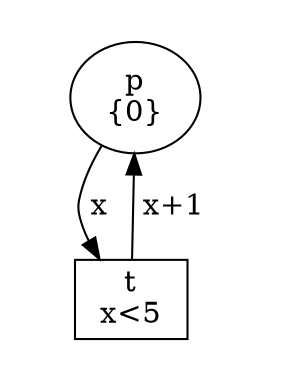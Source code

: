 digraph {
  node [label="N", fillcolor="#FFFFFF", fontcolor="#000000", style=filled];
  edge [style="solid"];
  graph [splines="true", overlap="false"];
  subgraph cluster_5228911120 {
    graph [
      style="invis"
    ];
    node_0
      [
        shape="ellipse"
        label="p\n{0}"
        tooltip="p"
        id="node_0"
      ];
    node_1
      [
        shape="rectangle"
        label="t\nx<5"
        tooltip="t"
        id="node_1"
      ];
    node_0 -> node_1
      [
        arrowhead="normal"
        label=" x "
      ];
    node_1 -> node_0
      [
        arrowhead="normal"
        label=" x+1 "
      ];
  }
}